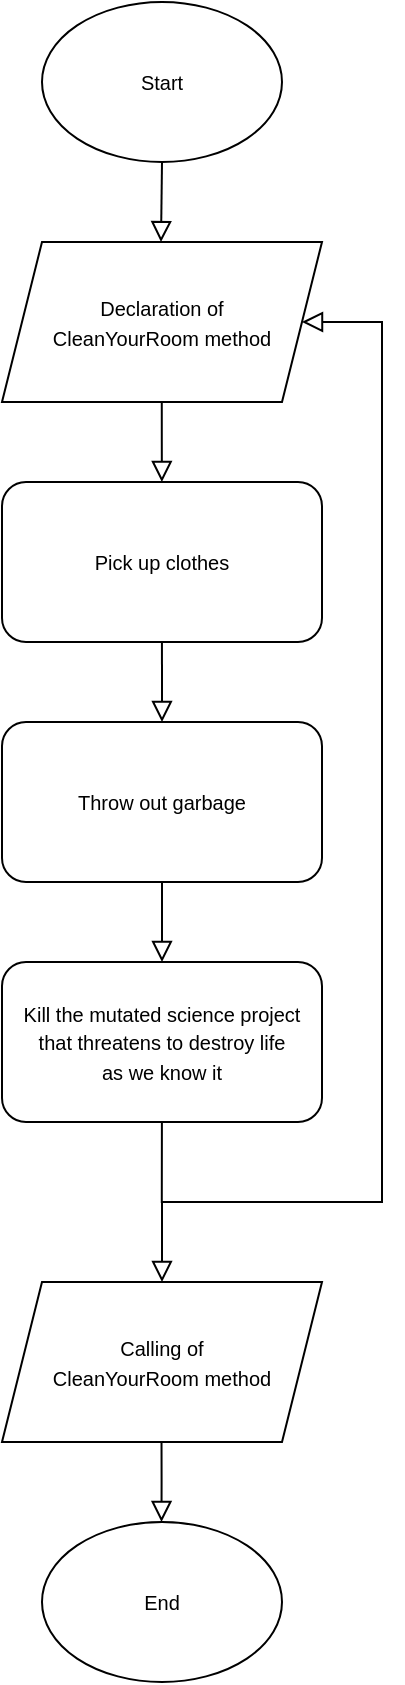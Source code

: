 <mxfile version="26.1.0">
  <diagram id="C5RBs43oDa-KdzZeNtuy" name="Page-1">
    <mxGraphModel dx="1434" dy="746" grid="1" gridSize="10" guides="1" tooltips="1" connect="1" arrows="1" fold="1" page="1" pageScale="1" pageWidth="827" pageHeight="1169" math="0" shadow="0">
      <root>
        <mxCell id="WIyWlLk6GJQsqaUBKTNV-0" />
        <mxCell id="WIyWlLk6GJQsqaUBKTNV-1" parent="WIyWlLk6GJQsqaUBKTNV-0" />
        <mxCell id="NN-c0pCLSkNZLMCebrSv-0" value="" style="rounded=0;html=1;jettySize=auto;orthogonalLoop=1;fontSize=11;endArrow=block;endFill=0;endSize=8;strokeWidth=1;shadow=0;labelBackgroundColor=none;edgeStyle=orthogonalEdgeStyle;exitX=0.5;exitY=1;exitDx=0;exitDy=0;" edge="1" parent="WIyWlLk6GJQsqaUBKTNV-1" source="NN-c0pCLSkNZLMCebrSv-3">
          <mxGeometry x="0.333" y="20" relative="1" as="geometry">
            <mxPoint as="offset" />
            <mxPoint x="219.5" y="140" as="sourcePoint" />
            <mxPoint x="219.5" y="200" as="targetPoint" />
          </mxGeometry>
        </mxCell>
        <mxCell id="NN-c0pCLSkNZLMCebrSv-2" value="&lt;font style=&quot;font-size: 10px;&quot;&gt;Declaration of&lt;/font&gt;&lt;div&gt;&lt;span style=&quot;font-size: 10px; background-color: transparent; color: light-dark(rgb(0, 0, 0), rgb(255, 255, 255));&quot;&gt;CleanYourRoom method&lt;/span&gt;&lt;/div&gt;" style="shape=parallelogram;perimeter=parallelogramPerimeter;whiteSpace=wrap;html=1;fixedSize=1;align=center;" vertex="1" parent="WIyWlLk6GJQsqaUBKTNV-1">
          <mxGeometry x="140" y="200" width="160" height="80" as="geometry" />
        </mxCell>
        <mxCell id="NN-c0pCLSkNZLMCebrSv-3" value="&lt;font style=&quot;font-size: 10px;&quot;&gt;Start&lt;/font&gt;" style="ellipse;whiteSpace=wrap;html=1;" vertex="1" parent="WIyWlLk6GJQsqaUBKTNV-1">
          <mxGeometry x="160" y="80" width="120" height="80" as="geometry" />
        </mxCell>
        <mxCell id="NN-c0pCLSkNZLMCebrSv-5" value="&lt;font style=&quot;font-size: 10px;&quot;&gt;Pick up clothes&lt;/font&gt;" style="rounded=1;whiteSpace=wrap;html=1;" vertex="1" parent="WIyWlLk6GJQsqaUBKTNV-1">
          <mxGeometry x="140" y="320" width="160" height="80" as="geometry" />
        </mxCell>
        <mxCell id="NN-c0pCLSkNZLMCebrSv-7" value="&lt;font style=&quot;font-size: 10px;&quot;&gt;Throw out garbage&lt;/font&gt;" style="rounded=1;whiteSpace=wrap;html=1;" vertex="1" parent="WIyWlLk6GJQsqaUBKTNV-1">
          <mxGeometry x="140" y="440" width="160" height="80" as="geometry" />
        </mxCell>
        <mxCell id="NN-c0pCLSkNZLMCebrSv-8" value="" style="rounded=0;html=1;jettySize=auto;orthogonalLoop=1;fontSize=11;endArrow=block;endFill=0;endSize=8;strokeWidth=1;shadow=0;labelBackgroundColor=none;edgeStyle=orthogonalEdgeStyle;entryX=0.5;entryY=-0.006;entryDx=0;entryDy=0;entryPerimeter=0;" edge="1" parent="WIyWlLk6GJQsqaUBKTNV-1" target="NN-c0pCLSkNZLMCebrSv-9">
          <mxGeometry x="0.333" y="20" relative="1" as="geometry">
            <mxPoint as="offset" />
            <mxPoint x="220" y="520" as="sourcePoint" />
            <mxPoint x="220.5" y="560" as="targetPoint" />
            <Array as="points">
              <mxPoint x="220" y="560" />
              <mxPoint x="220" y="560" />
            </Array>
          </mxGeometry>
        </mxCell>
        <mxCell id="NN-c0pCLSkNZLMCebrSv-9" value="&lt;font style=&quot;font-size: 10px;&quot;&gt;Kill the mutated science project&lt;/font&gt;&lt;div&gt;&lt;font style=&quot;font-size: 10px;&quot;&gt;that threatens to destroy life&lt;/font&gt;&lt;/div&gt;&lt;div&gt;&lt;font style=&quot;font-size: 10px;&quot;&gt;as we know it&lt;/font&gt;&lt;/div&gt;" style="rounded=1;whiteSpace=wrap;html=1;" vertex="1" parent="WIyWlLk6GJQsqaUBKTNV-1">
          <mxGeometry x="140" y="560" width="160" height="80" as="geometry" />
        </mxCell>
        <mxCell id="NN-c0pCLSkNZLMCebrSv-13" value="" style="rounded=0;html=1;jettySize=auto;orthogonalLoop=1;fontSize=11;endArrow=block;endFill=0;endSize=8;strokeWidth=1;shadow=0;labelBackgroundColor=none;edgeStyle=orthogonalEdgeStyle;entryX=0.5;entryY=0;entryDx=0;entryDy=0;" edge="1" parent="WIyWlLk6GJQsqaUBKTNV-1">
          <mxGeometry x="0.333" y="20" relative="1" as="geometry">
            <mxPoint as="offset" />
            <mxPoint x="220" y="680" as="sourcePoint" />
            <mxPoint x="220" y="720" as="targetPoint" />
            <Array as="points">
              <mxPoint x="220" y="700" />
              <mxPoint x="220" y="700" />
            </Array>
          </mxGeometry>
        </mxCell>
        <mxCell id="NN-c0pCLSkNZLMCebrSv-15" value="" style="rounded=0;html=1;jettySize=auto;orthogonalLoop=1;fontSize=11;endArrow=block;endFill=0;endSize=8;strokeWidth=1;shadow=0;labelBackgroundColor=none;edgeStyle=orthogonalEdgeStyle;entryX=0.469;entryY=0;entryDx=0;entryDy=0;entryPerimeter=0;" edge="1" parent="WIyWlLk6GJQsqaUBKTNV-1">
          <mxGeometry x="0.333" y="20" relative="1" as="geometry">
            <mxPoint as="offset" />
            <mxPoint x="219.89" y="280" as="sourcePoint" />
            <mxPoint x="219.93" y="320" as="targetPoint" />
            <Array as="points">
              <mxPoint x="219.89" y="300" />
              <mxPoint x="219.89" y="300" />
            </Array>
          </mxGeometry>
        </mxCell>
        <mxCell id="NN-c0pCLSkNZLMCebrSv-16" value="" style="rounded=0;html=1;jettySize=auto;orthogonalLoop=1;fontSize=11;endArrow=block;endFill=0;endSize=8;strokeWidth=1;shadow=0;labelBackgroundColor=none;edgeStyle=orthogonalEdgeStyle;" edge="1" parent="WIyWlLk6GJQsqaUBKTNV-1">
          <mxGeometry x="0.333" y="20" relative="1" as="geometry">
            <mxPoint as="offset" />
            <mxPoint x="219.98" y="400" as="sourcePoint" />
            <mxPoint x="220" y="440" as="targetPoint" />
            <Array as="points">
              <mxPoint x="220" y="400" />
            </Array>
          </mxGeometry>
        </mxCell>
        <mxCell id="NN-c0pCLSkNZLMCebrSv-19" value="" style="rounded=0;html=1;jettySize=auto;orthogonalLoop=1;fontSize=11;endArrow=block;endFill=0;endSize=8;strokeWidth=1;shadow=0;labelBackgroundColor=none;edgeStyle=orthogonalEdgeStyle;" edge="1" parent="WIyWlLk6GJQsqaUBKTNV-1" target="NN-c0pCLSkNZLMCebrSv-2">
          <mxGeometry x="0.333" y="20" relative="1" as="geometry">
            <mxPoint as="offset" />
            <mxPoint x="219.95" y="640" as="sourcePoint" />
            <mxPoint x="330" y="240" as="targetPoint" />
            <Array as="points">
              <mxPoint x="220" y="680" />
              <mxPoint x="330" y="680" />
              <mxPoint x="330" y="240" />
            </Array>
          </mxGeometry>
        </mxCell>
        <mxCell id="NN-c0pCLSkNZLMCebrSv-20" value="&lt;font style=&quot;font-size: 10px;&quot;&gt;Calling of&lt;/font&gt;&lt;div&gt;&lt;span style=&quot;background-color: transparent; color: light-dark(rgb(0, 0, 0), rgb(255, 255, 255)); font-size: 10px;&quot;&gt;CleanYourRoom method&lt;/span&gt;&lt;/div&gt;" style="shape=parallelogram;perimeter=parallelogramPerimeter;whiteSpace=wrap;html=1;fixedSize=1;align=center;" vertex="1" parent="WIyWlLk6GJQsqaUBKTNV-1">
          <mxGeometry x="140" y="720" width="160" height="80" as="geometry" />
        </mxCell>
        <mxCell id="NN-c0pCLSkNZLMCebrSv-21" value="&lt;font style=&quot;font-size: 10px;&quot;&gt;End&lt;/font&gt;" style="ellipse;whiteSpace=wrap;html=1;" vertex="1" parent="WIyWlLk6GJQsqaUBKTNV-1">
          <mxGeometry x="160" y="840" width="120" height="80" as="geometry" />
        </mxCell>
        <mxCell id="NN-c0pCLSkNZLMCebrSv-22" value="" style="rounded=0;html=1;jettySize=auto;orthogonalLoop=1;fontSize=11;endArrow=block;endFill=0;endSize=8;strokeWidth=1;shadow=0;labelBackgroundColor=none;edgeStyle=orthogonalEdgeStyle;entryX=0.5;entryY=0;entryDx=0;entryDy=0;" edge="1" parent="WIyWlLk6GJQsqaUBKTNV-1">
          <mxGeometry x="0.333" y="20" relative="1" as="geometry">
            <mxPoint as="offset" />
            <mxPoint x="219.76" y="800" as="sourcePoint" />
            <mxPoint x="219.76" y="840" as="targetPoint" />
            <Array as="points">
              <mxPoint x="219.76" y="820" />
              <mxPoint x="219.76" y="820" />
            </Array>
          </mxGeometry>
        </mxCell>
      </root>
    </mxGraphModel>
  </diagram>
</mxfile>
